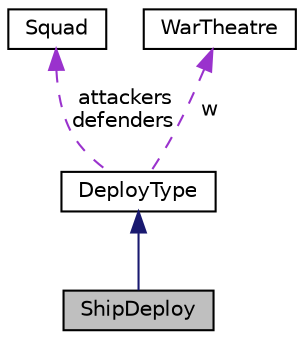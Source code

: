 digraph "ShipDeploy"
{
 // LATEX_PDF_SIZE
  edge [fontname="Helvetica",fontsize="10",labelfontname="Helvetica",labelfontsize="10"];
  node [fontname="Helvetica",fontsize="10",shape=record];
  Node1 [label="ShipDeploy",height=0.2,width=0.4,color="black", fillcolor="grey75", style="filled", fontcolor="black",tooltip=" "];
  Node2 -> Node1 [dir="back",color="midnightblue",fontsize="10",style="solid",fontname="Helvetica"];
  Node2 [label="DeployType",height=0.2,width=0.4,color="black", fillcolor="white", style="filled",URL="$classDeployType.html",tooltip="a DeployType class."];
  Node3 -> Node2 [dir="back",color="darkorchid3",fontsize="10",style="dashed",label=" attackers\ndefenders" ,fontname="Helvetica"];
  Node3 [label="Squad",height=0.2,width=0.4,color="black", fillcolor="white", style="filled",URL="$classSquad.html",tooltip="a Squad class. a Product for Builder dp"];
  Node4 -> Node2 [dir="back",color="darkorchid3",fontsize="10",style="dashed",label=" w" ,fontname="Helvetica"];
  Node4 [label="WarTheatre",height=0.2,width=0.4,color="black", fillcolor="white", style="filled",URL="$classWarTheatre.html",tooltip="a Wartheatre calss. this where the war takes place"];
}
